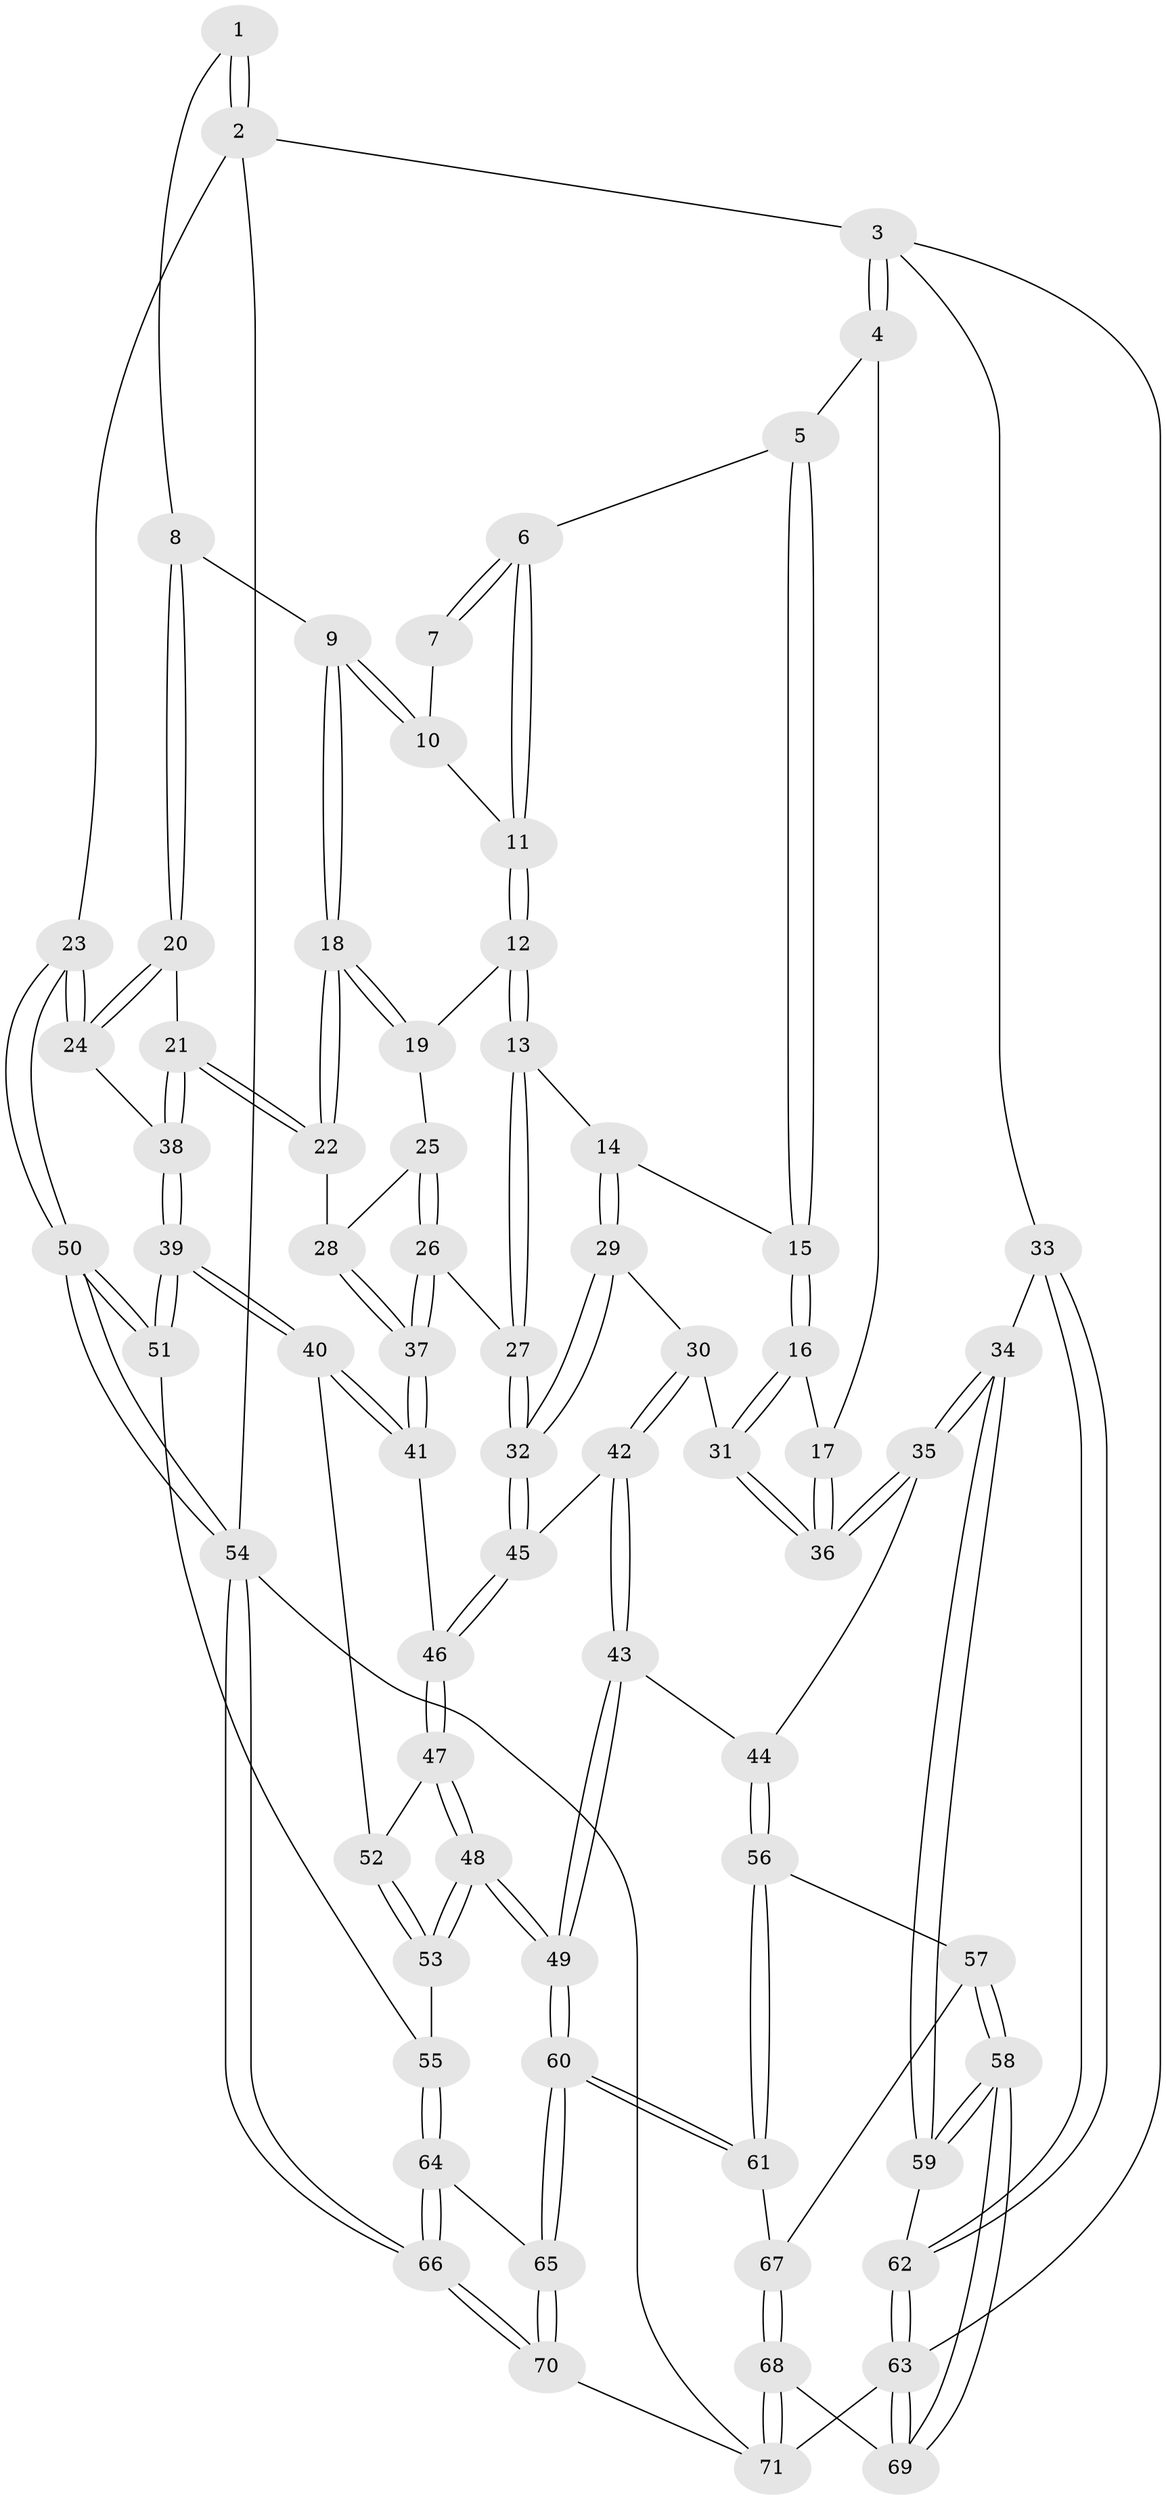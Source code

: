 // Generated by graph-tools (version 1.1) at 2025/38/03/09/25 02:38:45]
// undirected, 71 vertices, 174 edges
graph export_dot {
graph [start="1"]
  node [color=gray90,style=filled];
  1 [pos="+1+0"];
  2 [pos="+1+0"];
  3 [pos="+0+0"];
  4 [pos="+0.28962910827657645+0"];
  5 [pos="+0.4274093410025625+0"];
  6 [pos="+0.4628731529770541+0"];
  7 [pos="+0.9093912604308892+0"];
  8 [pos="+0.9368977662004168+0.2211270203764384"];
  9 [pos="+0.9159736378319274+0.21955884697045122"];
  10 [pos="+0.8440408472831332+0.10319056797300856"];
  11 [pos="+0.7093314232841532+0.19582764468513553"];
  12 [pos="+0.7136271553037036+0.21306748293771535"];
  13 [pos="+0.6052066320887851+0.3137644110862087"];
  14 [pos="+0.5431277232484008+0.3081974582247913"];
  15 [pos="+0.5324106091750523+0.30255225857067225"];
  16 [pos="+0.4896121481988479+0.33230729594337477"];
  17 [pos="+0.2457841658483276+0.19532957558370007"];
  18 [pos="+0.8563716481448354+0.25676414927688207"];
  19 [pos="+0.718285050959782+0.21789023502802513"];
  20 [pos="+1+0.28760548355097615"];
  21 [pos="+0.8698537331529714+0.3876565616766419"];
  22 [pos="+0.8437319083814887+0.36696513795021835"];
  23 [pos="+1+0.3058960576354851"];
  24 [pos="+1+0.3045303335684203"];
  25 [pos="+0.7184939322148537+0.21905320776317325"];
  26 [pos="+0.6922844789945297+0.4027095832410178"];
  27 [pos="+0.6652316148578447+0.40137652883036473"];
  28 [pos="+0.7830361296831719+0.3752006404371716"];
  29 [pos="+0.5549136312250298+0.4061914341736617"];
  30 [pos="+0.46530612882745304+0.40912165634768194"];
  31 [pos="+0.45172092796531393+0.3785273413615713"];
  32 [pos="+0.5868399788751546+0.472129870588894"];
  33 [pos="+0+0.4694878207582508"];
  34 [pos="+0.10524406837811387+0.47602489182949"];
  35 [pos="+0.15513387941224474+0.45824921276869085"];
  36 [pos="+0.2035637913704124+0.3718007290747197"];
  37 [pos="+0.7285769187513768+0.41596172240059853"];
  38 [pos="+0.8915404723616753+0.4714156748754244"];
  39 [pos="+0.8772602341112826+0.5796567111187665"];
  40 [pos="+0.8036006313482692+0.5562990081525121"];
  41 [pos="+0.749184496730966+0.49069828819768524"];
  42 [pos="+0.48173642728353566+0.4938448619377147"];
  43 [pos="+0.41206564626266495+0.5566240686735959"];
  44 [pos="+0.2564516536125255+0.5345887738661214"];
  45 [pos="+0.5810747529179671+0.48668557286659403"];
  46 [pos="+0.607442888142282+0.532619893415782"];
  47 [pos="+0.6111446054089485+0.5620368471231182"];
  48 [pos="+0.5525168078055874+0.7386492927598477"];
  49 [pos="+0.5516776162368792+0.7392453376806822"];
  50 [pos="+1+0.6913253327270408"];
  51 [pos="+0.9191431551902595+0.6315702675239616"];
  52 [pos="+0.7389498506520324+0.5869389726776278"];
  53 [pos="+0.651985456423951+0.7217486731946369"];
  54 [pos="+1+1"];
  55 [pos="+0.8112275920810684+0.751784951596914"];
  56 [pos="+0.264718833757874+0.566446168140476"];
  57 [pos="+0.2849978854692375+0.7783115021200513"];
  58 [pos="+0.12057952338123051+0.8201524316827694"];
  59 [pos="+0.1174173926527926+0.8031228422726534"];
  60 [pos="+0.5145544556846844+0.8214474253863817"];
  61 [pos="+0.4697113729746377+0.8099148289140159"];
  62 [pos="+0+0.6182773100858647"];
  63 [pos="+0+0.9400898597232756"];
  64 [pos="+0.8200526812229144+0.9404565329479603"];
  65 [pos="+0.5230151035983867+0.866089301207314"];
  66 [pos="+1+1"];
  67 [pos="+0.3125532626666789+0.7950404576765204"];
  68 [pos="+0.2282906311865641+1"];
  69 [pos="+0.10975475939632065+0.8440793203359531"];
  70 [pos="+0.4309068987413598+1"];
  71 [pos="+0.26507937385129415+1"];
  1 -- 2;
  1 -- 2;
  1 -- 8;
  2 -- 3;
  2 -- 23;
  2 -- 54;
  3 -- 4;
  3 -- 4;
  3 -- 33;
  3 -- 63;
  4 -- 5;
  4 -- 17;
  5 -- 6;
  5 -- 15;
  5 -- 15;
  6 -- 7;
  6 -- 7;
  6 -- 11;
  6 -- 11;
  7 -- 10;
  8 -- 9;
  8 -- 20;
  8 -- 20;
  9 -- 10;
  9 -- 10;
  9 -- 18;
  9 -- 18;
  10 -- 11;
  11 -- 12;
  11 -- 12;
  12 -- 13;
  12 -- 13;
  12 -- 19;
  13 -- 14;
  13 -- 27;
  13 -- 27;
  14 -- 15;
  14 -- 29;
  14 -- 29;
  15 -- 16;
  15 -- 16;
  16 -- 17;
  16 -- 31;
  16 -- 31;
  17 -- 36;
  17 -- 36;
  18 -- 19;
  18 -- 19;
  18 -- 22;
  18 -- 22;
  19 -- 25;
  20 -- 21;
  20 -- 24;
  20 -- 24;
  21 -- 22;
  21 -- 22;
  21 -- 38;
  21 -- 38;
  22 -- 28;
  23 -- 24;
  23 -- 24;
  23 -- 50;
  23 -- 50;
  24 -- 38;
  25 -- 26;
  25 -- 26;
  25 -- 28;
  26 -- 27;
  26 -- 37;
  26 -- 37;
  27 -- 32;
  27 -- 32;
  28 -- 37;
  28 -- 37;
  29 -- 30;
  29 -- 32;
  29 -- 32;
  30 -- 31;
  30 -- 42;
  30 -- 42;
  31 -- 36;
  31 -- 36;
  32 -- 45;
  32 -- 45;
  33 -- 34;
  33 -- 62;
  33 -- 62;
  34 -- 35;
  34 -- 35;
  34 -- 59;
  34 -- 59;
  35 -- 36;
  35 -- 36;
  35 -- 44;
  37 -- 41;
  37 -- 41;
  38 -- 39;
  38 -- 39;
  39 -- 40;
  39 -- 40;
  39 -- 51;
  39 -- 51;
  40 -- 41;
  40 -- 41;
  40 -- 52;
  41 -- 46;
  42 -- 43;
  42 -- 43;
  42 -- 45;
  43 -- 44;
  43 -- 49;
  43 -- 49;
  44 -- 56;
  44 -- 56;
  45 -- 46;
  45 -- 46;
  46 -- 47;
  46 -- 47;
  47 -- 48;
  47 -- 48;
  47 -- 52;
  48 -- 49;
  48 -- 49;
  48 -- 53;
  48 -- 53;
  49 -- 60;
  49 -- 60;
  50 -- 51;
  50 -- 51;
  50 -- 54;
  50 -- 54;
  51 -- 55;
  52 -- 53;
  52 -- 53;
  53 -- 55;
  54 -- 66;
  54 -- 66;
  54 -- 71;
  55 -- 64;
  55 -- 64;
  56 -- 57;
  56 -- 61;
  56 -- 61;
  57 -- 58;
  57 -- 58;
  57 -- 67;
  58 -- 59;
  58 -- 59;
  58 -- 69;
  58 -- 69;
  59 -- 62;
  60 -- 61;
  60 -- 61;
  60 -- 65;
  60 -- 65;
  61 -- 67;
  62 -- 63;
  62 -- 63;
  63 -- 69;
  63 -- 69;
  63 -- 71;
  64 -- 65;
  64 -- 66;
  64 -- 66;
  65 -- 70;
  65 -- 70;
  66 -- 70;
  66 -- 70;
  67 -- 68;
  67 -- 68;
  68 -- 69;
  68 -- 71;
  68 -- 71;
  70 -- 71;
}
